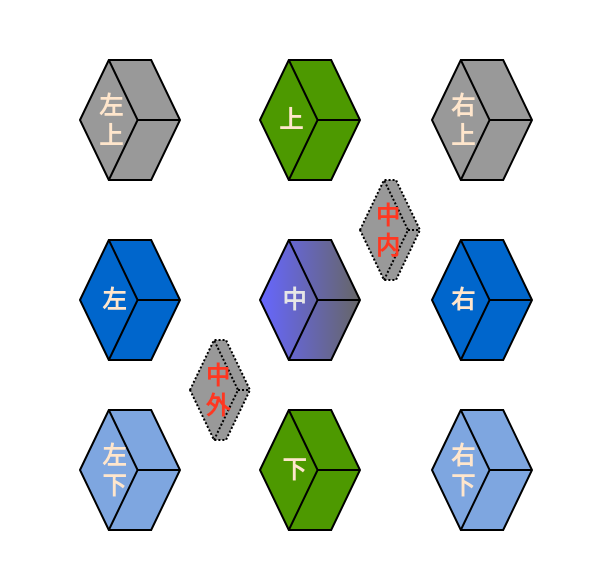 <mxfile version="24.7.8">
  <diagram name="Page-1" id="FE_O_PWVz-_RlJzXBYbE">
    <mxGraphModel dx="1434" dy="836" grid="1" gridSize="10" guides="1" tooltips="1" connect="1" arrows="1" fold="1" page="1" pageScale="1" pageWidth="1100" pageHeight="850" math="0" shadow="0">
      <root>
        <mxCell id="0" />
        <mxCell id="1" parent="0" />
        <mxCell id="qZVkvG5m62VoMBcFdrKC-13" value="" style="rounded=0;whiteSpace=wrap;html=1;strokeColor=none;" vertex="1" parent="1">
          <mxGeometry x="440" y="190" width="300" height="290" as="geometry" />
        </mxCell>
        <mxCell id="qZVkvG5m62VoMBcFdrKC-1" value="&lt;font color=&quot;#e6e6e6&quot;&gt;&lt;b&gt;中&amp;nbsp; &amp;nbsp; &amp;nbsp;&lt;/b&gt;&lt;/font&gt;" style="html=1;shape=mxgraph.basic.isocube;isoAngle=15;direction=north;fillColor=#6666FF;gradientColor=#666666;" vertex="1" parent="1">
          <mxGeometry x="570" y="310" width="50" height="60" as="geometry" />
        </mxCell>
        <mxCell id="qZVkvG5m62VoMBcFdrKC-3" value="&lt;font color=&quot;#ffe6cc&quot;&gt;&lt;b&gt;右&amp;nbsp; &amp;nbsp; &amp;nbsp;&amp;nbsp;&lt;/b&gt;&lt;/font&gt;" style="html=1;shape=mxgraph.basic.isocube;isoAngle=15;direction=north;fillColor=#0066CC;" vertex="1" parent="1">
          <mxGeometry x="656" y="310" width="50" height="60" as="geometry" />
        </mxCell>
        <mxCell id="qZVkvG5m62VoMBcFdrKC-4" value="&lt;font color=&quot;#ffe6cc&quot;&gt;&lt;b&gt;左&amp;nbsp; &amp;nbsp; &amp;nbsp;&lt;/b&gt;&lt;/font&gt;" style="html=1;shape=mxgraph.basic.isocube;isoAngle=15;direction=north;fillColor=#0066CC;" vertex="1" parent="1">
          <mxGeometry x="480" y="310" width="50" height="60" as="geometry" />
        </mxCell>
        <mxCell id="qZVkvG5m62VoMBcFdrKC-5" value="&lt;font color=&quot;#ffe6cc&quot;&gt;&lt;b&gt;上&amp;nbsp; &amp;nbsp; &amp;nbsp;&amp;nbsp;&lt;/b&gt;&lt;/font&gt;" style="html=1;shape=mxgraph.basic.isocube;isoAngle=15;direction=north;fillColor=#4D9900;" vertex="1" parent="1">
          <mxGeometry x="570" y="220" width="50" height="60" as="geometry" />
        </mxCell>
        <mxCell id="qZVkvG5m62VoMBcFdrKC-6" value="&lt;font color=&quot;#ffe6cc&quot;&gt;&lt;b&gt;下&amp;nbsp; &amp;nbsp; &amp;nbsp;&lt;/b&gt;&lt;/font&gt;" style="html=1;shape=mxgraph.basic.isocube;isoAngle=15;direction=north;fillColor=#4D9900;" vertex="1" parent="1">
          <mxGeometry x="570" y="395" width="50" height="60" as="geometry" />
        </mxCell>
        <mxCell id="qZVkvG5m62VoMBcFdrKC-7" value="&lt;font color=&quot;#ffe6cc&quot;&gt;&lt;b&gt;右&amp;nbsp; &amp;nbsp; &amp;nbsp;&amp;nbsp;&lt;/b&gt;&lt;/font&gt;&lt;div&gt;&lt;font color=&quot;#ffe6cc&quot;&gt;&lt;b&gt;上&amp;nbsp; &amp;nbsp; &amp;nbsp;&amp;nbsp;&lt;/b&gt;&lt;/font&gt;&lt;br&gt;&lt;/div&gt;" style="html=1;shape=mxgraph.basic.isocube;isoAngle=15;direction=north;fillColor=#999999;" vertex="1" parent="1">
          <mxGeometry x="656" y="220" width="50" height="60" as="geometry" />
        </mxCell>
        <mxCell id="qZVkvG5m62VoMBcFdrKC-8" value="&lt;font color=&quot;#ffe6cc&quot;&gt;&lt;b&gt;右&amp;nbsp; &amp;nbsp; &amp;nbsp;&amp;nbsp;&lt;/b&gt;&lt;/font&gt;&lt;div&gt;&lt;font color=&quot;#ffe6cc&quot;&gt;&lt;b&gt;下&lt;/b&gt;&amp;nbsp; &amp;nbsp; &amp;nbsp;&amp;nbsp;&lt;/font&gt;&lt;br&gt;&lt;/div&gt;" style="html=1;shape=mxgraph.basic.isocube;isoAngle=15;direction=north;fillColor=#7EA6E0;" vertex="1" parent="1">
          <mxGeometry x="656" y="395" width="50" height="60" as="geometry" />
        </mxCell>
        <mxCell id="qZVkvG5m62VoMBcFdrKC-9" value="&lt;font color=&quot;#ffe6cc&quot;&gt;&lt;b&gt;左&amp;nbsp; &amp;nbsp; &amp;nbsp;&lt;/b&gt;&lt;/font&gt;&lt;div&gt;&lt;font color=&quot;#ffe6cc&quot;&gt;&lt;b&gt;下&amp;nbsp; &amp;nbsp; &amp;nbsp;&lt;/b&gt;&lt;/font&gt;&lt;/div&gt;" style="html=1;shape=mxgraph.basic.isocube;isoAngle=15;direction=north;fillColor=#7EA6E0;" vertex="1" parent="1">
          <mxGeometry x="480" y="395" width="50" height="60" as="geometry" />
        </mxCell>
        <mxCell id="qZVkvG5m62VoMBcFdrKC-10" value="&lt;font color=&quot;#ffe6cc&quot;&gt;&lt;b&gt;左&amp;nbsp; &amp;nbsp; &amp;nbsp;&amp;nbsp;&lt;/b&gt;&lt;/font&gt;&lt;div&gt;&lt;font color=&quot;#ffe6cc&quot;&gt;&lt;b&gt;上&amp;nbsp;&lt;/b&gt; &amp;nbsp; &amp;nbsp;&amp;nbsp;&lt;/font&gt;&lt;br&gt;&lt;/div&gt;" style="html=1;shape=mxgraph.basic.isocube;isoAngle=15;direction=north;fillColor=#999999;" vertex="1" parent="1">
          <mxGeometry x="480" y="220" width="50" height="60" as="geometry" />
        </mxCell>
        <mxCell id="qZVkvG5m62VoMBcFdrKC-11" value="&lt;font color=&quot;#ff3721&quot;&gt;&lt;b&gt;中&amp;nbsp;&lt;/b&gt;&lt;/font&gt;&lt;div&gt;&lt;font color=&quot;#ff3721&quot;&gt;&lt;b&gt;外&amp;nbsp;&lt;/b&gt;&lt;/font&gt;&lt;/div&gt;" style="html=1;shape=mxgraph.basic.isocube;isoAngle=15;direction=north;fillColor=#999999;dashed=1;dashPattern=1 1;" vertex="1" parent="1">
          <mxGeometry x="535" y="360" width="30" height="50" as="geometry" />
        </mxCell>
        <mxCell id="qZVkvG5m62VoMBcFdrKC-12" value="&lt;font color=&quot;#ff3721&quot;&gt;&lt;b&gt;中&amp;nbsp;&lt;/b&gt;&lt;/font&gt;&lt;div&gt;&lt;font color=&quot;#ff3721&quot;&gt;&lt;b&gt;内&amp;nbsp;&lt;/b&gt;&lt;/font&gt;&lt;/div&gt;" style="html=1;shape=mxgraph.basic.isocube;isoAngle=15;direction=north;fillColor=#999999;dashed=1;dashPattern=1 1;" vertex="1" parent="1">
          <mxGeometry x="620" y="280" width="30" height="50" as="geometry" />
        </mxCell>
      </root>
    </mxGraphModel>
  </diagram>
</mxfile>
